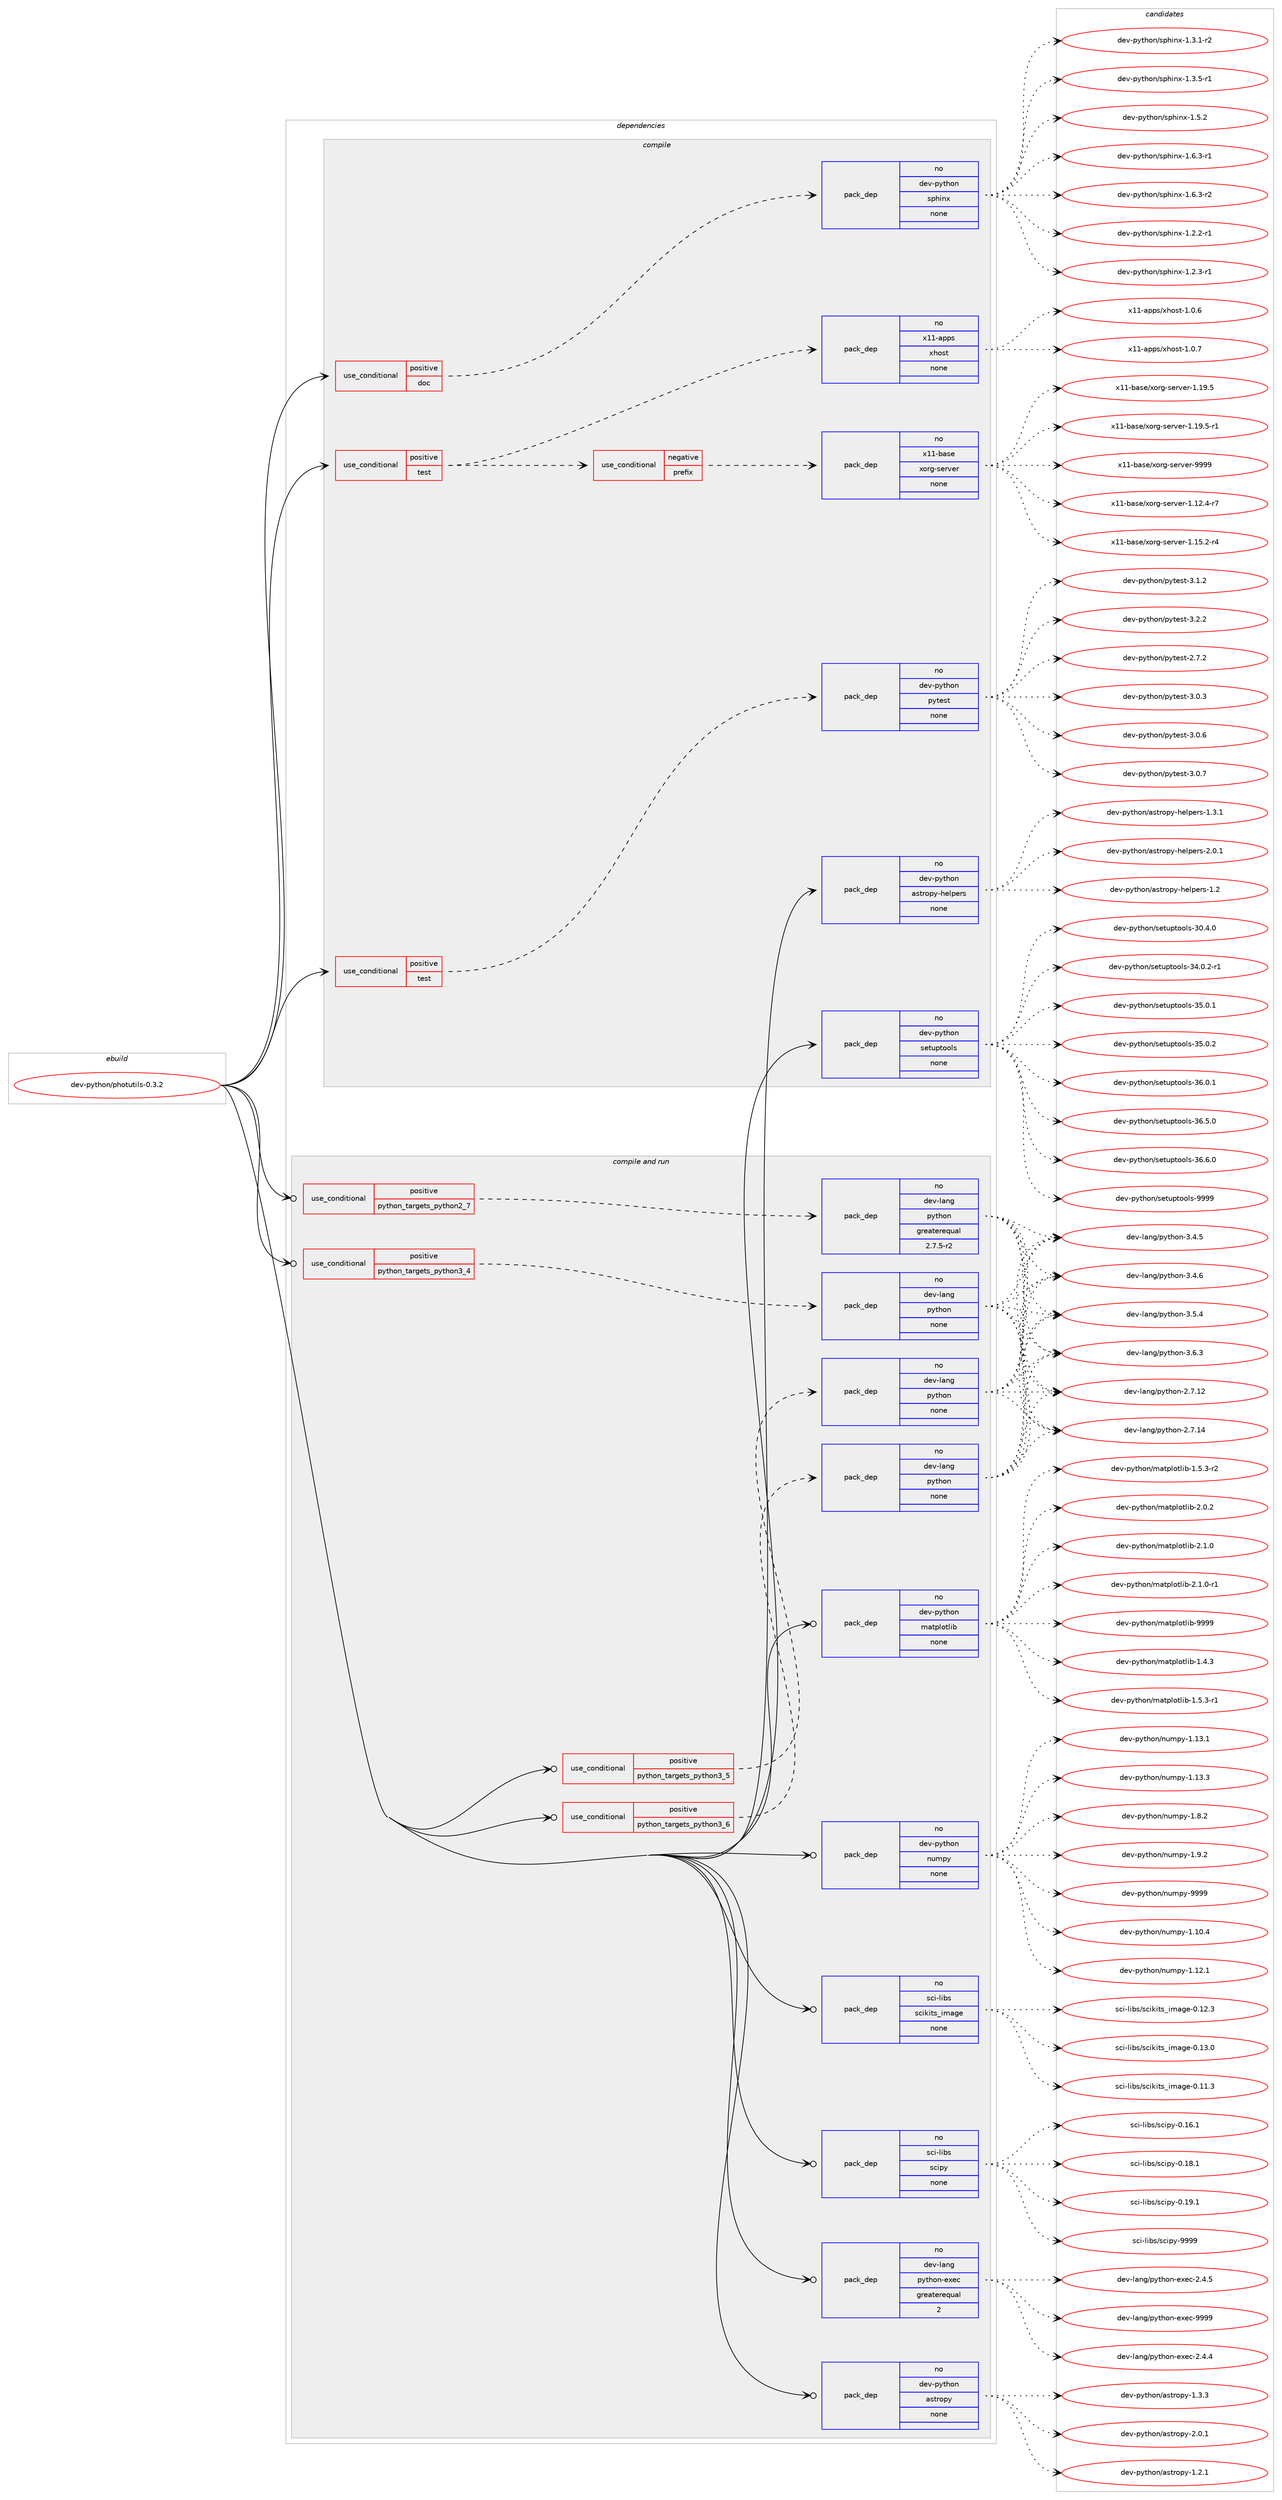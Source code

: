 digraph prolog {

# *************
# Graph options
# *************

newrank=true;
concentrate=true;
compound=true;
graph [rankdir=LR,fontname=Helvetica,fontsize=10,ranksep=1.5];#, ranksep=2.5, nodesep=0.2];
edge  [arrowhead=vee];
node  [fontname=Helvetica,fontsize=10];

# **********
# The ebuild
# **********

subgraph cluster_leftcol {
color=gray;
rank=same;
label=<<i>ebuild</i>>;
id [label="dev-python/photutils-0.3.2", color=red, width=4, href="../dev-python/photutils-0.3.2.svg"];
}

# ****************
# The dependencies
# ****************

subgraph cluster_midcol {
color=gray;
label=<<i>dependencies</i>>;
subgraph cluster_compile {
fillcolor="#eeeeee";
style=filled;
label=<<i>compile</i>>;
subgraph cond37252 {
dependency173106 [label=<<TABLE BORDER="0" CELLBORDER="1" CELLSPACING="0" CELLPADDING="4"><TR><TD ROWSPAN="3" CELLPADDING="10">use_conditional</TD></TR><TR><TD>positive</TD></TR><TR><TD>doc</TD></TR></TABLE>>, shape=none, color=red];
subgraph pack131947 {
dependency173107 [label=<<TABLE BORDER="0" CELLBORDER="1" CELLSPACING="0" CELLPADDING="4" WIDTH="220"><TR><TD ROWSPAN="6" CELLPADDING="30">pack_dep</TD></TR><TR><TD WIDTH="110">no</TD></TR><TR><TD>dev-python</TD></TR><TR><TD>sphinx</TD></TR><TR><TD>none</TD></TR><TR><TD></TD></TR></TABLE>>, shape=none, color=blue];
}
dependency173106:e -> dependency173107:w [weight=20,style="dashed",arrowhead="vee"];
}
id:e -> dependency173106:w [weight=20,style="solid",arrowhead="vee"];
subgraph cond37253 {
dependency173108 [label=<<TABLE BORDER="0" CELLBORDER="1" CELLSPACING="0" CELLPADDING="4"><TR><TD ROWSPAN="3" CELLPADDING="10">use_conditional</TD></TR><TR><TD>positive</TD></TR><TR><TD>test</TD></TR></TABLE>>, shape=none, color=red];
subgraph cond37254 {
dependency173109 [label=<<TABLE BORDER="0" CELLBORDER="1" CELLSPACING="0" CELLPADDING="4"><TR><TD ROWSPAN="3" CELLPADDING="10">use_conditional</TD></TR><TR><TD>negative</TD></TR><TR><TD>prefix</TD></TR></TABLE>>, shape=none, color=red];
subgraph pack131948 {
dependency173110 [label=<<TABLE BORDER="0" CELLBORDER="1" CELLSPACING="0" CELLPADDING="4" WIDTH="220"><TR><TD ROWSPAN="6" CELLPADDING="30">pack_dep</TD></TR><TR><TD WIDTH="110">no</TD></TR><TR><TD>x11-base</TD></TR><TR><TD>xorg-server</TD></TR><TR><TD>none</TD></TR><TR><TD></TD></TR></TABLE>>, shape=none, color=blue];
}
dependency173109:e -> dependency173110:w [weight=20,style="dashed",arrowhead="vee"];
}
dependency173108:e -> dependency173109:w [weight=20,style="dashed",arrowhead="vee"];
subgraph pack131949 {
dependency173111 [label=<<TABLE BORDER="0" CELLBORDER="1" CELLSPACING="0" CELLPADDING="4" WIDTH="220"><TR><TD ROWSPAN="6" CELLPADDING="30">pack_dep</TD></TR><TR><TD WIDTH="110">no</TD></TR><TR><TD>x11-apps</TD></TR><TR><TD>xhost</TD></TR><TR><TD>none</TD></TR><TR><TD></TD></TR></TABLE>>, shape=none, color=blue];
}
dependency173108:e -> dependency173111:w [weight=20,style="dashed",arrowhead="vee"];
}
id:e -> dependency173108:w [weight=20,style="solid",arrowhead="vee"];
subgraph cond37255 {
dependency173112 [label=<<TABLE BORDER="0" CELLBORDER="1" CELLSPACING="0" CELLPADDING="4"><TR><TD ROWSPAN="3" CELLPADDING="10">use_conditional</TD></TR><TR><TD>positive</TD></TR><TR><TD>test</TD></TR></TABLE>>, shape=none, color=red];
subgraph pack131950 {
dependency173113 [label=<<TABLE BORDER="0" CELLBORDER="1" CELLSPACING="0" CELLPADDING="4" WIDTH="220"><TR><TD ROWSPAN="6" CELLPADDING="30">pack_dep</TD></TR><TR><TD WIDTH="110">no</TD></TR><TR><TD>dev-python</TD></TR><TR><TD>pytest</TD></TR><TR><TD>none</TD></TR><TR><TD></TD></TR></TABLE>>, shape=none, color=blue];
}
dependency173112:e -> dependency173113:w [weight=20,style="dashed",arrowhead="vee"];
}
id:e -> dependency173112:w [weight=20,style="solid",arrowhead="vee"];
subgraph pack131951 {
dependency173114 [label=<<TABLE BORDER="0" CELLBORDER="1" CELLSPACING="0" CELLPADDING="4" WIDTH="220"><TR><TD ROWSPAN="6" CELLPADDING="30">pack_dep</TD></TR><TR><TD WIDTH="110">no</TD></TR><TR><TD>dev-python</TD></TR><TR><TD>astropy-helpers</TD></TR><TR><TD>none</TD></TR><TR><TD></TD></TR></TABLE>>, shape=none, color=blue];
}
id:e -> dependency173114:w [weight=20,style="solid",arrowhead="vee"];
subgraph pack131952 {
dependency173115 [label=<<TABLE BORDER="0" CELLBORDER="1" CELLSPACING="0" CELLPADDING="4" WIDTH="220"><TR><TD ROWSPAN="6" CELLPADDING="30">pack_dep</TD></TR><TR><TD WIDTH="110">no</TD></TR><TR><TD>dev-python</TD></TR><TR><TD>setuptools</TD></TR><TR><TD>none</TD></TR><TR><TD></TD></TR></TABLE>>, shape=none, color=blue];
}
id:e -> dependency173115:w [weight=20,style="solid",arrowhead="vee"];
}
subgraph cluster_compileandrun {
fillcolor="#eeeeee";
style=filled;
label=<<i>compile and run</i>>;
subgraph cond37256 {
dependency173116 [label=<<TABLE BORDER="0" CELLBORDER="1" CELLSPACING="0" CELLPADDING="4"><TR><TD ROWSPAN="3" CELLPADDING="10">use_conditional</TD></TR><TR><TD>positive</TD></TR><TR><TD>python_targets_python2_7</TD></TR></TABLE>>, shape=none, color=red];
subgraph pack131953 {
dependency173117 [label=<<TABLE BORDER="0" CELLBORDER="1" CELLSPACING="0" CELLPADDING="4" WIDTH="220"><TR><TD ROWSPAN="6" CELLPADDING="30">pack_dep</TD></TR><TR><TD WIDTH="110">no</TD></TR><TR><TD>dev-lang</TD></TR><TR><TD>python</TD></TR><TR><TD>greaterequal</TD></TR><TR><TD>2.7.5-r2</TD></TR></TABLE>>, shape=none, color=blue];
}
dependency173116:e -> dependency173117:w [weight=20,style="dashed",arrowhead="vee"];
}
id:e -> dependency173116:w [weight=20,style="solid",arrowhead="odotvee"];
subgraph cond37257 {
dependency173118 [label=<<TABLE BORDER="0" CELLBORDER="1" CELLSPACING="0" CELLPADDING="4"><TR><TD ROWSPAN="3" CELLPADDING="10">use_conditional</TD></TR><TR><TD>positive</TD></TR><TR><TD>python_targets_python3_4</TD></TR></TABLE>>, shape=none, color=red];
subgraph pack131954 {
dependency173119 [label=<<TABLE BORDER="0" CELLBORDER="1" CELLSPACING="0" CELLPADDING="4" WIDTH="220"><TR><TD ROWSPAN="6" CELLPADDING="30">pack_dep</TD></TR><TR><TD WIDTH="110">no</TD></TR><TR><TD>dev-lang</TD></TR><TR><TD>python</TD></TR><TR><TD>none</TD></TR><TR><TD></TD></TR></TABLE>>, shape=none, color=blue];
}
dependency173118:e -> dependency173119:w [weight=20,style="dashed",arrowhead="vee"];
}
id:e -> dependency173118:w [weight=20,style="solid",arrowhead="odotvee"];
subgraph cond37258 {
dependency173120 [label=<<TABLE BORDER="0" CELLBORDER="1" CELLSPACING="0" CELLPADDING="4"><TR><TD ROWSPAN="3" CELLPADDING="10">use_conditional</TD></TR><TR><TD>positive</TD></TR><TR><TD>python_targets_python3_5</TD></TR></TABLE>>, shape=none, color=red];
subgraph pack131955 {
dependency173121 [label=<<TABLE BORDER="0" CELLBORDER="1" CELLSPACING="0" CELLPADDING="4" WIDTH="220"><TR><TD ROWSPAN="6" CELLPADDING="30">pack_dep</TD></TR><TR><TD WIDTH="110">no</TD></TR><TR><TD>dev-lang</TD></TR><TR><TD>python</TD></TR><TR><TD>none</TD></TR><TR><TD></TD></TR></TABLE>>, shape=none, color=blue];
}
dependency173120:e -> dependency173121:w [weight=20,style="dashed",arrowhead="vee"];
}
id:e -> dependency173120:w [weight=20,style="solid",arrowhead="odotvee"];
subgraph cond37259 {
dependency173122 [label=<<TABLE BORDER="0" CELLBORDER="1" CELLSPACING="0" CELLPADDING="4"><TR><TD ROWSPAN="3" CELLPADDING="10">use_conditional</TD></TR><TR><TD>positive</TD></TR><TR><TD>python_targets_python3_6</TD></TR></TABLE>>, shape=none, color=red];
subgraph pack131956 {
dependency173123 [label=<<TABLE BORDER="0" CELLBORDER="1" CELLSPACING="0" CELLPADDING="4" WIDTH="220"><TR><TD ROWSPAN="6" CELLPADDING="30">pack_dep</TD></TR><TR><TD WIDTH="110">no</TD></TR><TR><TD>dev-lang</TD></TR><TR><TD>python</TD></TR><TR><TD>none</TD></TR><TR><TD></TD></TR></TABLE>>, shape=none, color=blue];
}
dependency173122:e -> dependency173123:w [weight=20,style="dashed",arrowhead="vee"];
}
id:e -> dependency173122:w [weight=20,style="solid",arrowhead="odotvee"];
subgraph pack131957 {
dependency173124 [label=<<TABLE BORDER="0" CELLBORDER="1" CELLSPACING="0" CELLPADDING="4" WIDTH="220"><TR><TD ROWSPAN="6" CELLPADDING="30">pack_dep</TD></TR><TR><TD WIDTH="110">no</TD></TR><TR><TD>dev-lang</TD></TR><TR><TD>python-exec</TD></TR><TR><TD>greaterequal</TD></TR><TR><TD>2</TD></TR></TABLE>>, shape=none, color=blue];
}
id:e -> dependency173124:w [weight=20,style="solid",arrowhead="odotvee"];
subgraph pack131958 {
dependency173125 [label=<<TABLE BORDER="0" CELLBORDER="1" CELLSPACING="0" CELLPADDING="4" WIDTH="220"><TR><TD ROWSPAN="6" CELLPADDING="30">pack_dep</TD></TR><TR><TD WIDTH="110">no</TD></TR><TR><TD>dev-python</TD></TR><TR><TD>astropy</TD></TR><TR><TD>none</TD></TR><TR><TD></TD></TR></TABLE>>, shape=none, color=blue];
}
id:e -> dependency173125:w [weight=20,style="solid",arrowhead="odotvee"];
subgraph pack131959 {
dependency173126 [label=<<TABLE BORDER="0" CELLBORDER="1" CELLSPACING="0" CELLPADDING="4" WIDTH="220"><TR><TD ROWSPAN="6" CELLPADDING="30">pack_dep</TD></TR><TR><TD WIDTH="110">no</TD></TR><TR><TD>dev-python</TD></TR><TR><TD>matplotlib</TD></TR><TR><TD>none</TD></TR><TR><TD></TD></TR></TABLE>>, shape=none, color=blue];
}
id:e -> dependency173126:w [weight=20,style="solid",arrowhead="odotvee"];
subgraph pack131960 {
dependency173127 [label=<<TABLE BORDER="0" CELLBORDER="1" CELLSPACING="0" CELLPADDING="4" WIDTH="220"><TR><TD ROWSPAN="6" CELLPADDING="30">pack_dep</TD></TR><TR><TD WIDTH="110">no</TD></TR><TR><TD>dev-python</TD></TR><TR><TD>numpy</TD></TR><TR><TD>none</TD></TR><TR><TD></TD></TR></TABLE>>, shape=none, color=blue];
}
id:e -> dependency173127:w [weight=20,style="solid",arrowhead="odotvee"];
subgraph pack131961 {
dependency173128 [label=<<TABLE BORDER="0" CELLBORDER="1" CELLSPACING="0" CELLPADDING="4" WIDTH="220"><TR><TD ROWSPAN="6" CELLPADDING="30">pack_dep</TD></TR><TR><TD WIDTH="110">no</TD></TR><TR><TD>sci-libs</TD></TR><TR><TD>scikits_image</TD></TR><TR><TD>none</TD></TR><TR><TD></TD></TR></TABLE>>, shape=none, color=blue];
}
id:e -> dependency173128:w [weight=20,style="solid",arrowhead="odotvee"];
subgraph pack131962 {
dependency173129 [label=<<TABLE BORDER="0" CELLBORDER="1" CELLSPACING="0" CELLPADDING="4" WIDTH="220"><TR><TD ROWSPAN="6" CELLPADDING="30">pack_dep</TD></TR><TR><TD WIDTH="110">no</TD></TR><TR><TD>sci-libs</TD></TR><TR><TD>scipy</TD></TR><TR><TD>none</TD></TR><TR><TD></TD></TR></TABLE>>, shape=none, color=blue];
}
id:e -> dependency173129:w [weight=20,style="solid",arrowhead="odotvee"];
}
subgraph cluster_run {
fillcolor="#eeeeee";
style=filled;
label=<<i>run</i>>;
}
}

# **************
# The candidates
# **************

subgraph cluster_choices {
rank=same;
color=gray;
label=<<i>candidates</i>>;

subgraph choice131947 {
color=black;
nodesep=1;
choice10010111845112121116104111110471151121041051101204549465046504511449 [label="dev-python/sphinx-1.2.2-r1", color=red, width=4,href="../dev-python/sphinx-1.2.2-r1.svg"];
choice10010111845112121116104111110471151121041051101204549465046514511449 [label="dev-python/sphinx-1.2.3-r1", color=red, width=4,href="../dev-python/sphinx-1.2.3-r1.svg"];
choice10010111845112121116104111110471151121041051101204549465146494511450 [label="dev-python/sphinx-1.3.1-r2", color=red, width=4,href="../dev-python/sphinx-1.3.1-r2.svg"];
choice10010111845112121116104111110471151121041051101204549465146534511449 [label="dev-python/sphinx-1.3.5-r1", color=red, width=4,href="../dev-python/sphinx-1.3.5-r1.svg"];
choice1001011184511212111610411111047115112104105110120454946534650 [label="dev-python/sphinx-1.5.2", color=red, width=4,href="../dev-python/sphinx-1.5.2.svg"];
choice10010111845112121116104111110471151121041051101204549465446514511449 [label="dev-python/sphinx-1.6.3-r1", color=red, width=4,href="../dev-python/sphinx-1.6.3-r1.svg"];
choice10010111845112121116104111110471151121041051101204549465446514511450 [label="dev-python/sphinx-1.6.3-r2", color=red, width=4,href="../dev-python/sphinx-1.6.3-r2.svg"];
dependency173107:e -> choice10010111845112121116104111110471151121041051101204549465046504511449:w [style=dotted,weight="100"];
dependency173107:e -> choice10010111845112121116104111110471151121041051101204549465046514511449:w [style=dotted,weight="100"];
dependency173107:e -> choice10010111845112121116104111110471151121041051101204549465146494511450:w [style=dotted,weight="100"];
dependency173107:e -> choice10010111845112121116104111110471151121041051101204549465146534511449:w [style=dotted,weight="100"];
dependency173107:e -> choice1001011184511212111610411111047115112104105110120454946534650:w [style=dotted,weight="100"];
dependency173107:e -> choice10010111845112121116104111110471151121041051101204549465446514511449:w [style=dotted,weight="100"];
dependency173107:e -> choice10010111845112121116104111110471151121041051101204549465446514511450:w [style=dotted,weight="100"];
}
subgraph choice131948 {
color=black;
nodesep=1;
choice12049494598971151014712011111410345115101114118101114454946495046524511455 [label="x11-base/xorg-server-1.12.4-r7", color=red, width=4,href="../x11-base/xorg-server-1.12.4-r7.svg"];
choice12049494598971151014712011111410345115101114118101114454946495346504511452 [label="x11-base/xorg-server-1.15.2-r4", color=red, width=4,href="../x11-base/xorg-server-1.15.2-r4.svg"];
choice1204949459897115101471201111141034511510111411810111445494649574653 [label="x11-base/xorg-server-1.19.5", color=red, width=4,href="../x11-base/xorg-server-1.19.5.svg"];
choice12049494598971151014712011111410345115101114118101114454946495746534511449 [label="x11-base/xorg-server-1.19.5-r1", color=red, width=4,href="../x11-base/xorg-server-1.19.5-r1.svg"];
choice120494945989711510147120111114103451151011141181011144557575757 [label="x11-base/xorg-server-9999", color=red, width=4,href="../x11-base/xorg-server-9999.svg"];
dependency173110:e -> choice12049494598971151014712011111410345115101114118101114454946495046524511455:w [style=dotted,weight="100"];
dependency173110:e -> choice12049494598971151014712011111410345115101114118101114454946495346504511452:w [style=dotted,weight="100"];
dependency173110:e -> choice1204949459897115101471201111141034511510111411810111445494649574653:w [style=dotted,weight="100"];
dependency173110:e -> choice12049494598971151014712011111410345115101114118101114454946495746534511449:w [style=dotted,weight="100"];
dependency173110:e -> choice120494945989711510147120111114103451151011141181011144557575757:w [style=dotted,weight="100"];
}
subgraph choice131949 {
color=black;
nodesep=1;
choice1204949459711211211547120104111115116454946484654 [label="x11-apps/xhost-1.0.6", color=red, width=4,href="../x11-apps/xhost-1.0.6.svg"];
choice1204949459711211211547120104111115116454946484655 [label="x11-apps/xhost-1.0.7", color=red, width=4,href="../x11-apps/xhost-1.0.7.svg"];
dependency173111:e -> choice1204949459711211211547120104111115116454946484654:w [style=dotted,weight="100"];
dependency173111:e -> choice1204949459711211211547120104111115116454946484655:w [style=dotted,weight="100"];
}
subgraph choice131950 {
color=black;
nodesep=1;
choice1001011184511212111610411111047112121116101115116455046554650 [label="dev-python/pytest-2.7.2", color=red, width=4,href="../dev-python/pytest-2.7.2.svg"];
choice1001011184511212111610411111047112121116101115116455146484651 [label="dev-python/pytest-3.0.3", color=red, width=4,href="../dev-python/pytest-3.0.3.svg"];
choice1001011184511212111610411111047112121116101115116455146484654 [label="dev-python/pytest-3.0.6", color=red, width=4,href="../dev-python/pytest-3.0.6.svg"];
choice1001011184511212111610411111047112121116101115116455146484655 [label="dev-python/pytest-3.0.7", color=red, width=4,href="../dev-python/pytest-3.0.7.svg"];
choice1001011184511212111610411111047112121116101115116455146494650 [label="dev-python/pytest-3.1.2", color=red, width=4,href="../dev-python/pytest-3.1.2.svg"];
choice1001011184511212111610411111047112121116101115116455146504650 [label="dev-python/pytest-3.2.2", color=red, width=4,href="../dev-python/pytest-3.2.2.svg"];
dependency173113:e -> choice1001011184511212111610411111047112121116101115116455046554650:w [style=dotted,weight="100"];
dependency173113:e -> choice1001011184511212111610411111047112121116101115116455146484651:w [style=dotted,weight="100"];
dependency173113:e -> choice1001011184511212111610411111047112121116101115116455146484654:w [style=dotted,weight="100"];
dependency173113:e -> choice1001011184511212111610411111047112121116101115116455146484655:w [style=dotted,weight="100"];
dependency173113:e -> choice1001011184511212111610411111047112121116101115116455146494650:w [style=dotted,weight="100"];
dependency173113:e -> choice1001011184511212111610411111047112121116101115116455146504650:w [style=dotted,weight="100"];
}
subgraph choice131951 {
color=black;
nodesep=1;
choice1001011184511212111610411111047971151161141111121214510410110811210111411545494650 [label="dev-python/astropy-helpers-1.2", color=red, width=4,href="../dev-python/astropy-helpers-1.2.svg"];
choice10010111845112121116104111110479711511611411111212145104101108112101114115454946514649 [label="dev-python/astropy-helpers-1.3.1", color=red, width=4,href="../dev-python/astropy-helpers-1.3.1.svg"];
choice10010111845112121116104111110479711511611411111212145104101108112101114115455046484649 [label="dev-python/astropy-helpers-2.0.1", color=red, width=4,href="../dev-python/astropy-helpers-2.0.1.svg"];
dependency173114:e -> choice1001011184511212111610411111047971151161141111121214510410110811210111411545494650:w [style=dotted,weight="100"];
dependency173114:e -> choice10010111845112121116104111110479711511611411111212145104101108112101114115454946514649:w [style=dotted,weight="100"];
dependency173114:e -> choice10010111845112121116104111110479711511611411111212145104101108112101114115455046484649:w [style=dotted,weight="100"];
}
subgraph choice131952 {
color=black;
nodesep=1;
choice100101118451121211161041111104711510111611711211611111110811545514846524648 [label="dev-python/setuptools-30.4.0", color=red, width=4,href="../dev-python/setuptools-30.4.0.svg"];
choice1001011184511212111610411111047115101116117112116111111108115455152464846504511449 [label="dev-python/setuptools-34.0.2-r1", color=red, width=4,href="../dev-python/setuptools-34.0.2-r1.svg"];
choice100101118451121211161041111104711510111611711211611111110811545515346484649 [label="dev-python/setuptools-35.0.1", color=red, width=4,href="../dev-python/setuptools-35.0.1.svg"];
choice100101118451121211161041111104711510111611711211611111110811545515346484650 [label="dev-python/setuptools-35.0.2", color=red, width=4,href="../dev-python/setuptools-35.0.2.svg"];
choice100101118451121211161041111104711510111611711211611111110811545515446484649 [label="dev-python/setuptools-36.0.1", color=red, width=4,href="../dev-python/setuptools-36.0.1.svg"];
choice100101118451121211161041111104711510111611711211611111110811545515446534648 [label="dev-python/setuptools-36.5.0", color=red, width=4,href="../dev-python/setuptools-36.5.0.svg"];
choice100101118451121211161041111104711510111611711211611111110811545515446544648 [label="dev-python/setuptools-36.6.0", color=red, width=4,href="../dev-python/setuptools-36.6.0.svg"];
choice10010111845112121116104111110471151011161171121161111111081154557575757 [label="dev-python/setuptools-9999", color=red, width=4,href="../dev-python/setuptools-9999.svg"];
dependency173115:e -> choice100101118451121211161041111104711510111611711211611111110811545514846524648:w [style=dotted,weight="100"];
dependency173115:e -> choice1001011184511212111610411111047115101116117112116111111108115455152464846504511449:w [style=dotted,weight="100"];
dependency173115:e -> choice100101118451121211161041111104711510111611711211611111110811545515346484649:w [style=dotted,weight="100"];
dependency173115:e -> choice100101118451121211161041111104711510111611711211611111110811545515346484650:w [style=dotted,weight="100"];
dependency173115:e -> choice100101118451121211161041111104711510111611711211611111110811545515446484649:w [style=dotted,weight="100"];
dependency173115:e -> choice100101118451121211161041111104711510111611711211611111110811545515446534648:w [style=dotted,weight="100"];
dependency173115:e -> choice100101118451121211161041111104711510111611711211611111110811545515446544648:w [style=dotted,weight="100"];
dependency173115:e -> choice10010111845112121116104111110471151011161171121161111111081154557575757:w [style=dotted,weight="100"];
}
subgraph choice131953 {
color=black;
nodesep=1;
choice10010111845108971101034711212111610411111045504655464950 [label="dev-lang/python-2.7.12", color=red, width=4,href="../dev-lang/python-2.7.12.svg"];
choice10010111845108971101034711212111610411111045504655464952 [label="dev-lang/python-2.7.14", color=red, width=4,href="../dev-lang/python-2.7.14.svg"];
choice100101118451089711010347112121116104111110455146524653 [label="dev-lang/python-3.4.5", color=red, width=4,href="../dev-lang/python-3.4.5.svg"];
choice100101118451089711010347112121116104111110455146524654 [label="dev-lang/python-3.4.6", color=red, width=4,href="../dev-lang/python-3.4.6.svg"];
choice100101118451089711010347112121116104111110455146534652 [label="dev-lang/python-3.5.4", color=red, width=4,href="../dev-lang/python-3.5.4.svg"];
choice100101118451089711010347112121116104111110455146544651 [label="dev-lang/python-3.6.3", color=red, width=4,href="../dev-lang/python-3.6.3.svg"];
dependency173117:e -> choice10010111845108971101034711212111610411111045504655464950:w [style=dotted,weight="100"];
dependency173117:e -> choice10010111845108971101034711212111610411111045504655464952:w [style=dotted,weight="100"];
dependency173117:e -> choice100101118451089711010347112121116104111110455146524653:w [style=dotted,weight="100"];
dependency173117:e -> choice100101118451089711010347112121116104111110455146524654:w [style=dotted,weight="100"];
dependency173117:e -> choice100101118451089711010347112121116104111110455146534652:w [style=dotted,weight="100"];
dependency173117:e -> choice100101118451089711010347112121116104111110455146544651:w [style=dotted,weight="100"];
}
subgraph choice131954 {
color=black;
nodesep=1;
choice10010111845108971101034711212111610411111045504655464950 [label="dev-lang/python-2.7.12", color=red, width=4,href="../dev-lang/python-2.7.12.svg"];
choice10010111845108971101034711212111610411111045504655464952 [label="dev-lang/python-2.7.14", color=red, width=4,href="../dev-lang/python-2.7.14.svg"];
choice100101118451089711010347112121116104111110455146524653 [label="dev-lang/python-3.4.5", color=red, width=4,href="../dev-lang/python-3.4.5.svg"];
choice100101118451089711010347112121116104111110455146524654 [label="dev-lang/python-3.4.6", color=red, width=4,href="../dev-lang/python-3.4.6.svg"];
choice100101118451089711010347112121116104111110455146534652 [label="dev-lang/python-3.5.4", color=red, width=4,href="../dev-lang/python-3.5.4.svg"];
choice100101118451089711010347112121116104111110455146544651 [label="dev-lang/python-3.6.3", color=red, width=4,href="../dev-lang/python-3.6.3.svg"];
dependency173119:e -> choice10010111845108971101034711212111610411111045504655464950:w [style=dotted,weight="100"];
dependency173119:e -> choice10010111845108971101034711212111610411111045504655464952:w [style=dotted,weight="100"];
dependency173119:e -> choice100101118451089711010347112121116104111110455146524653:w [style=dotted,weight="100"];
dependency173119:e -> choice100101118451089711010347112121116104111110455146524654:w [style=dotted,weight="100"];
dependency173119:e -> choice100101118451089711010347112121116104111110455146534652:w [style=dotted,weight="100"];
dependency173119:e -> choice100101118451089711010347112121116104111110455146544651:w [style=dotted,weight="100"];
}
subgraph choice131955 {
color=black;
nodesep=1;
choice10010111845108971101034711212111610411111045504655464950 [label="dev-lang/python-2.7.12", color=red, width=4,href="../dev-lang/python-2.7.12.svg"];
choice10010111845108971101034711212111610411111045504655464952 [label="dev-lang/python-2.7.14", color=red, width=4,href="../dev-lang/python-2.7.14.svg"];
choice100101118451089711010347112121116104111110455146524653 [label="dev-lang/python-3.4.5", color=red, width=4,href="../dev-lang/python-3.4.5.svg"];
choice100101118451089711010347112121116104111110455146524654 [label="dev-lang/python-3.4.6", color=red, width=4,href="../dev-lang/python-3.4.6.svg"];
choice100101118451089711010347112121116104111110455146534652 [label="dev-lang/python-3.5.4", color=red, width=4,href="../dev-lang/python-3.5.4.svg"];
choice100101118451089711010347112121116104111110455146544651 [label="dev-lang/python-3.6.3", color=red, width=4,href="../dev-lang/python-3.6.3.svg"];
dependency173121:e -> choice10010111845108971101034711212111610411111045504655464950:w [style=dotted,weight="100"];
dependency173121:e -> choice10010111845108971101034711212111610411111045504655464952:w [style=dotted,weight="100"];
dependency173121:e -> choice100101118451089711010347112121116104111110455146524653:w [style=dotted,weight="100"];
dependency173121:e -> choice100101118451089711010347112121116104111110455146524654:w [style=dotted,weight="100"];
dependency173121:e -> choice100101118451089711010347112121116104111110455146534652:w [style=dotted,weight="100"];
dependency173121:e -> choice100101118451089711010347112121116104111110455146544651:w [style=dotted,weight="100"];
}
subgraph choice131956 {
color=black;
nodesep=1;
choice10010111845108971101034711212111610411111045504655464950 [label="dev-lang/python-2.7.12", color=red, width=4,href="../dev-lang/python-2.7.12.svg"];
choice10010111845108971101034711212111610411111045504655464952 [label="dev-lang/python-2.7.14", color=red, width=4,href="../dev-lang/python-2.7.14.svg"];
choice100101118451089711010347112121116104111110455146524653 [label="dev-lang/python-3.4.5", color=red, width=4,href="../dev-lang/python-3.4.5.svg"];
choice100101118451089711010347112121116104111110455146524654 [label="dev-lang/python-3.4.6", color=red, width=4,href="../dev-lang/python-3.4.6.svg"];
choice100101118451089711010347112121116104111110455146534652 [label="dev-lang/python-3.5.4", color=red, width=4,href="../dev-lang/python-3.5.4.svg"];
choice100101118451089711010347112121116104111110455146544651 [label="dev-lang/python-3.6.3", color=red, width=4,href="../dev-lang/python-3.6.3.svg"];
dependency173123:e -> choice10010111845108971101034711212111610411111045504655464950:w [style=dotted,weight="100"];
dependency173123:e -> choice10010111845108971101034711212111610411111045504655464952:w [style=dotted,weight="100"];
dependency173123:e -> choice100101118451089711010347112121116104111110455146524653:w [style=dotted,weight="100"];
dependency173123:e -> choice100101118451089711010347112121116104111110455146524654:w [style=dotted,weight="100"];
dependency173123:e -> choice100101118451089711010347112121116104111110455146534652:w [style=dotted,weight="100"];
dependency173123:e -> choice100101118451089711010347112121116104111110455146544651:w [style=dotted,weight="100"];
}
subgraph choice131957 {
color=black;
nodesep=1;
choice1001011184510897110103471121211161041111104510112010199455046524652 [label="dev-lang/python-exec-2.4.4", color=red, width=4,href="../dev-lang/python-exec-2.4.4.svg"];
choice1001011184510897110103471121211161041111104510112010199455046524653 [label="dev-lang/python-exec-2.4.5", color=red, width=4,href="../dev-lang/python-exec-2.4.5.svg"];
choice10010111845108971101034711212111610411111045101120101994557575757 [label="dev-lang/python-exec-9999", color=red, width=4,href="../dev-lang/python-exec-9999.svg"];
dependency173124:e -> choice1001011184510897110103471121211161041111104510112010199455046524652:w [style=dotted,weight="100"];
dependency173124:e -> choice1001011184510897110103471121211161041111104510112010199455046524653:w [style=dotted,weight="100"];
dependency173124:e -> choice10010111845108971101034711212111610411111045101120101994557575757:w [style=dotted,weight="100"];
}
subgraph choice131958 {
color=black;
nodesep=1;
choice100101118451121211161041111104797115116114111112121454946504649 [label="dev-python/astropy-1.2.1", color=red, width=4,href="../dev-python/astropy-1.2.1.svg"];
choice100101118451121211161041111104797115116114111112121454946514651 [label="dev-python/astropy-1.3.3", color=red, width=4,href="../dev-python/astropy-1.3.3.svg"];
choice100101118451121211161041111104797115116114111112121455046484649 [label="dev-python/astropy-2.0.1", color=red, width=4,href="../dev-python/astropy-2.0.1.svg"];
dependency173125:e -> choice100101118451121211161041111104797115116114111112121454946504649:w [style=dotted,weight="100"];
dependency173125:e -> choice100101118451121211161041111104797115116114111112121454946514651:w [style=dotted,weight="100"];
dependency173125:e -> choice100101118451121211161041111104797115116114111112121455046484649:w [style=dotted,weight="100"];
}
subgraph choice131959 {
color=black;
nodesep=1;
choice10010111845112121116104111110471099711611210811111610810598454946524651 [label="dev-python/matplotlib-1.4.3", color=red, width=4,href="../dev-python/matplotlib-1.4.3.svg"];
choice100101118451121211161041111104710997116112108111116108105984549465346514511449 [label="dev-python/matplotlib-1.5.3-r1", color=red, width=4,href="../dev-python/matplotlib-1.5.3-r1.svg"];
choice100101118451121211161041111104710997116112108111116108105984549465346514511450 [label="dev-python/matplotlib-1.5.3-r2", color=red, width=4,href="../dev-python/matplotlib-1.5.3-r2.svg"];
choice10010111845112121116104111110471099711611210811111610810598455046484650 [label="dev-python/matplotlib-2.0.2", color=red, width=4,href="../dev-python/matplotlib-2.0.2.svg"];
choice10010111845112121116104111110471099711611210811111610810598455046494648 [label="dev-python/matplotlib-2.1.0", color=red, width=4,href="../dev-python/matplotlib-2.1.0.svg"];
choice100101118451121211161041111104710997116112108111116108105984550464946484511449 [label="dev-python/matplotlib-2.1.0-r1", color=red, width=4,href="../dev-python/matplotlib-2.1.0-r1.svg"];
choice100101118451121211161041111104710997116112108111116108105984557575757 [label="dev-python/matplotlib-9999", color=red, width=4,href="../dev-python/matplotlib-9999.svg"];
dependency173126:e -> choice10010111845112121116104111110471099711611210811111610810598454946524651:w [style=dotted,weight="100"];
dependency173126:e -> choice100101118451121211161041111104710997116112108111116108105984549465346514511449:w [style=dotted,weight="100"];
dependency173126:e -> choice100101118451121211161041111104710997116112108111116108105984549465346514511450:w [style=dotted,weight="100"];
dependency173126:e -> choice10010111845112121116104111110471099711611210811111610810598455046484650:w [style=dotted,weight="100"];
dependency173126:e -> choice10010111845112121116104111110471099711611210811111610810598455046494648:w [style=dotted,weight="100"];
dependency173126:e -> choice100101118451121211161041111104710997116112108111116108105984550464946484511449:w [style=dotted,weight="100"];
dependency173126:e -> choice100101118451121211161041111104710997116112108111116108105984557575757:w [style=dotted,weight="100"];
}
subgraph choice131960 {
color=black;
nodesep=1;
choice100101118451121211161041111104711011710911212145494649484652 [label="dev-python/numpy-1.10.4", color=red, width=4,href="../dev-python/numpy-1.10.4.svg"];
choice100101118451121211161041111104711011710911212145494649504649 [label="dev-python/numpy-1.12.1", color=red, width=4,href="../dev-python/numpy-1.12.1.svg"];
choice100101118451121211161041111104711011710911212145494649514649 [label="dev-python/numpy-1.13.1", color=red, width=4,href="../dev-python/numpy-1.13.1.svg"];
choice100101118451121211161041111104711011710911212145494649514651 [label="dev-python/numpy-1.13.3", color=red, width=4,href="../dev-python/numpy-1.13.3.svg"];
choice1001011184511212111610411111047110117109112121454946564650 [label="dev-python/numpy-1.8.2", color=red, width=4,href="../dev-python/numpy-1.8.2.svg"];
choice1001011184511212111610411111047110117109112121454946574650 [label="dev-python/numpy-1.9.2", color=red, width=4,href="../dev-python/numpy-1.9.2.svg"];
choice10010111845112121116104111110471101171091121214557575757 [label="dev-python/numpy-9999", color=red, width=4,href="../dev-python/numpy-9999.svg"];
dependency173127:e -> choice100101118451121211161041111104711011710911212145494649484652:w [style=dotted,weight="100"];
dependency173127:e -> choice100101118451121211161041111104711011710911212145494649504649:w [style=dotted,weight="100"];
dependency173127:e -> choice100101118451121211161041111104711011710911212145494649514649:w [style=dotted,weight="100"];
dependency173127:e -> choice100101118451121211161041111104711011710911212145494649514651:w [style=dotted,weight="100"];
dependency173127:e -> choice1001011184511212111610411111047110117109112121454946564650:w [style=dotted,weight="100"];
dependency173127:e -> choice1001011184511212111610411111047110117109112121454946574650:w [style=dotted,weight="100"];
dependency173127:e -> choice10010111845112121116104111110471101171091121214557575757:w [style=dotted,weight="100"];
}
subgraph choice131961 {
color=black;
nodesep=1;
choice1159910545108105981154711599105107105116115951051099710310145484649494651 [label="sci-libs/scikits_image-0.11.3", color=red, width=4,href="../sci-libs/scikits_image-0.11.3.svg"];
choice1159910545108105981154711599105107105116115951051099710310145484649504651 [label="sci-libs/scikits_image-0.12.3", color=red, width=4,href="../sci-libs/scikits_image-0.12.3.svg"];
choice1159910545108105981154711599105107105116115951051099710310145484649514648 [label="sci-libs/scikits_image-0.13.0", color=red, width=4,href="../sci-libs/scikits_image-0.13.0.svg"];
dependency173128:e -> choice1159910545108105981154711599105107105116115951051099710310145484649494651:w [style=dotted,weight="100"];
dependency173128:e -> choice1159910545108105981154711599105107105116115951051099710310145484649504651:w [style=dotted,weight="100"];
dependency173128:e -> choice1159910545108105981154711599105107105116115951051099710310145484649514648:w [style=dotted,weight="100"];
}
subgraph choice131962 {
color=black;
nodesep=1;
choice115991054510810598115471159910511212145484649544649 [label="sci-libs/scipy-0.16.1", color=red, width=4,href="../sci-libs/scipy-0.16.1.svg"];
choice115991054510810598115471159910511212145484649564649 [label="sci-libs/scipy-0.18.1", color=red, width=4,href="../sci-libs/scipy-0.18.1.svg"];
choice115991054510810598115471159910511212145484649574649 [label="sci-libs/scipy-0.19.1", color=red, width=4,href="../sci-libs/scipy-0.19.1.svg"];
choice11599105451081059811547115991051121214557575757 [label="sci-libs/scipy-9999", color=red, width=4,href="../sci-libs/scipy-9999.svg"];
dependency173129:e -> choice115991054510810598115471159910511212145484649544649:w [style=dotted,weight="100"];
dependency173129:e -> choice115991054510810598115471159910511212145484649564649:w [style=dotted,weight="100"];
dependency173129:e -> choice115991054510810598115471159910511212145484649574649:w [style=dotted,weight="100"];
dependency173129:e -> choice11599105451081059811547115991051121214557575757:w [style=dotted,weight="100"];
}
}

}
